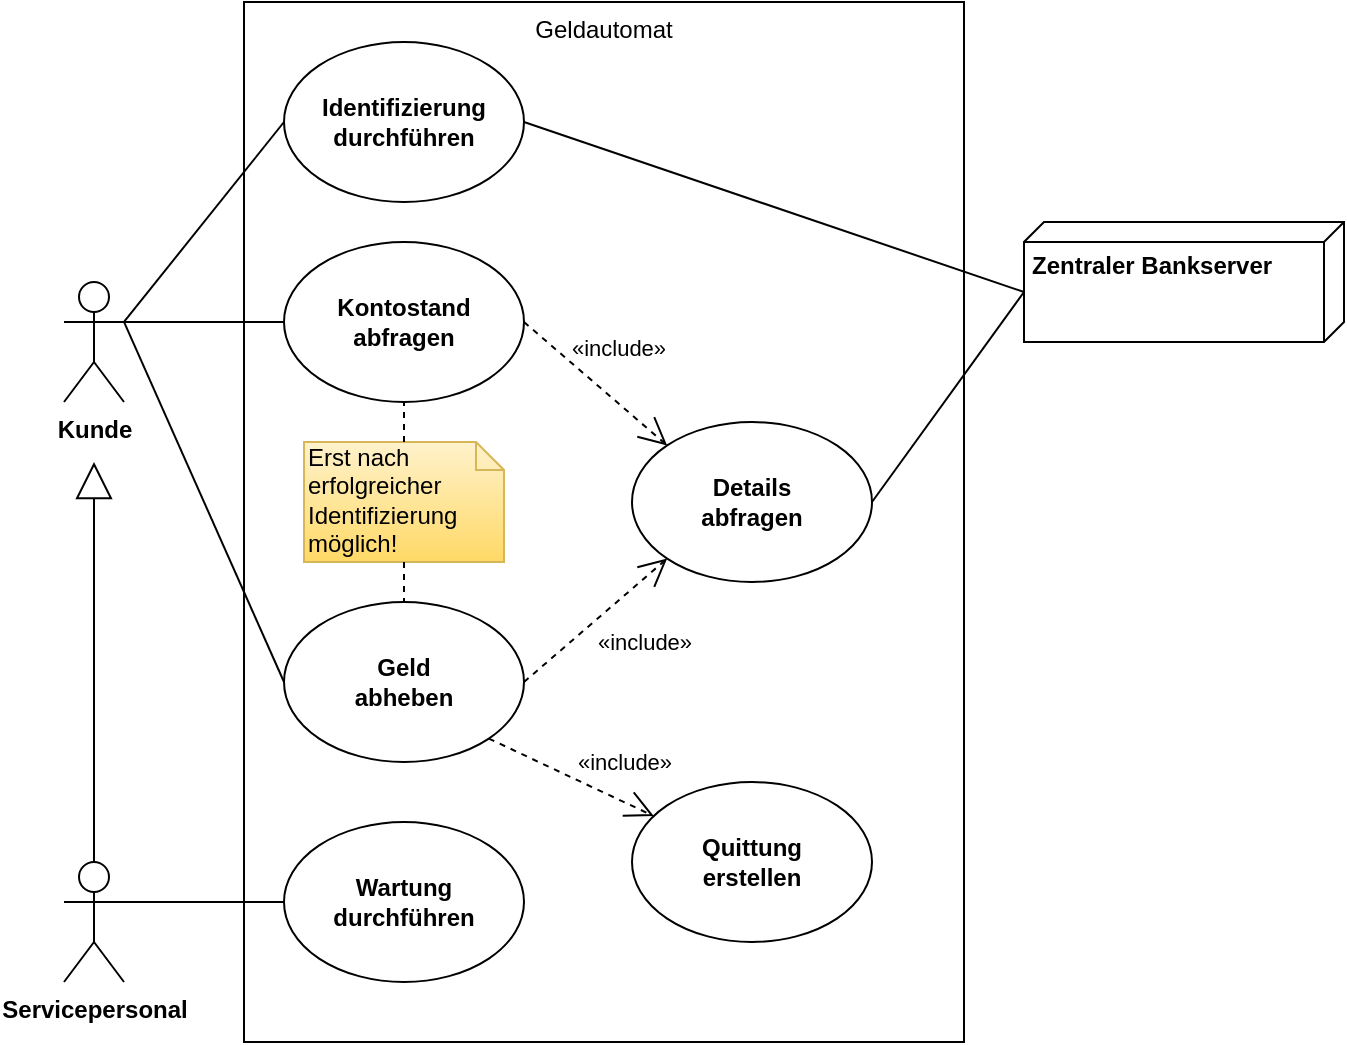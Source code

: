 <mxfile version="13.4.2" type="device"><diagram id="8o4jot_LDvJK4G_tHTqe" name="Page-1"><mxGraphModel dx="1422" dy="752" grid="1" gridSize="10" guides="1" tooltips="1" connect="1" arrows="1" fold="1" page="1" pageScale="1" pageWidth="827" pageHeight="1169" math="0" shadow="0"><root><mxCell id="0"/><mxCell id="1" parent="0"/><mxCell id="KGXMPvJzG-CdBeTMElgn-68" value="&lt;b&gt;Kunde&lt;/b&gt;" style="shape=umlActor;verticalLabelPosition=bottom;verticalAlign=top;html=1;outlineConnect=0;" vertex="1" parent="1"><mxGeometry x="160" y="690" width="30" height="60" as="geometry"/></mxCell><mxCell id="KGXMPvJzG-CdBeTMElgn-69" value="Geldautomat" style="rounded=0;whiteSpace=wrap;html=1;verticalAlign=top;" vertex="1" parent="1"><mxGeometry x="250" y="550" width="360" height="520" as="geometry"/></mxCell><mxCell id="KGXMPvJzG-CdBeTMElgn-70" value="&lt;b&gt;Kontostand abfragen&lt;br&gt;&lt;/b&gt;" style="ellipse;whiteSpace=wrap;html=1;" vertex="1" parent="1"><mxGeometry x="270" y="670" width="120" height="80" as="geometry"/></mxCell><mxCell id="KGXMPvJzG-CdBeTMElgn-72" value="«include»" style="endArrow=open;endSize=12;dashed=1;html=1;strokeColor=#000000;exitX=1;exitY=0.5;exitDx=0;exitDy=0;entryX=0;entryY=0;entryDx=0;entryDy=0;" edge="1" parent="1" source="KGXMPvJzG-CdBeTMElgn-70" target="KGXMPvJzG-CdBeTMElgn-86"><mxGeometry x="-0.054" y="21" width="160" relative="1" as="geometry"><mxPoint x="370" y="580" as="sourcePoint"/><mxPoint x="480" y="580" as="targetPoint"/><mxPoint as="offset"/></mxGeometry></mxCell><mxCell id="KGXMPvJzG-CdBeTMElgn-73" value="" style="endArrow=none;html=1;strokeColor=#000000;exitX=1;exitY=0.333;exitDx=0;exitDy=0;exitPerimeter=0;entryX=0;entryY=0.5;entryDx=0;entryDy=0;" edge="1" parent="1" source="KGXMPvJzG-CdBeTMElgn-68" target="KGXMPvJzG-CdBeTMElgn-70"><mxGeometry width="50" height="50" relative="1" as="geometry"><mxPoint x="430" y="620" as="sourcePoint"/><mxPoint x="480" y="570" as="targetPoint"/></mxGeometry></mxCell><mxCell id="KGXMPvJzG-CdBeTMElgn-74" value="&lt;b&gt;Geld&lt;br&gt;abheben&lt;br&gt;&lt;/b&gt;" style="ellipse;whiteSpace=wrap;html=1;" vertex="1" parent="1"><mxGeometry x="270" y="850" width="120" height="80" as="geometry"/></mxCell><mxCell id="KGXMPvJzG-CdBeTMElgn-81" value="&lt;b&gt;Servicepersonal&lt;/b&gt;" style="shape=umlActor;verticalLabelPosition=bottom;verticalAlign=top;html=1;outlineConnect=0;" vertex="1" parent="1"><mxGeometry x="160" y="980" width="30" height="60" as="geometry"/></mxCell><mxCell id="KGXMPvJzG-CdBeTMElgn-82" value="" style="endArrow=block;endSize=16;endFill=0;html=1;strokeColor=#000000;exitX=0.5;exitY=0;exitDx=0;exitDy=0;exitPerimeter=0;" edge="1" parent="1" source="KGXMPvJzG-CdBeTMElgn-81"><mxGeometry width="160" relative="1" as="geometry"><mxPoint x="500" y="840" as="sourcePoint"/><mxPoint x="175" y="780" as="targetPoint"/></mxGeometry></mxCell><mxCell id="KGXMPvJzG-CdBeTMElgn-83" value="&lt;b&gt;Wartung durchführen&lt;br&gt;&lt;/b&gt;" style="ellipse;whiteSpace=wrap;html=1;" vertex="1" parent="1"><mxGeometry x="270" y="960" width="120" height="80" as="geometry"/></mxCell><mxCell id="KGXMPvJzG-CdBeTMElgn-84" value="" style="endArrow=none;html=1;strokeColor=#000000;exitX=1;exitY=0.333;exitDx=0;exitDy=0;exitPerimeter=0;entryX=0;entryY=0.5;entryDx=0;entryDy=0;" edge="1" parent="1" source="KGXMPvJzG-CdBeTMElgn-81" target="KGXMPvJzG-CdBeTMElgn-83"><mxGeometry width="50" height="50" relative="1" as="geometry"><mxPoint x="80" y="840" as="sourcePoint"/><mxPoint x="190" y="800" as="targetPoint"/></mxGeometry></mxCell><mxCell id="KGXMPvJzG-CdBeTMElgn-85" value="&lt;b&gt;Zentraler Bankserver&lt;/b&gt;" style="verticalAlign=top;align=left;spacingTop=8;spacingLeft=2;spacingRight=12;shape=cube;size=10;direction=south;fontStyle=0;html=1;" vertex="1" parent="1"><mxGeometry x="640" y="660" width="160" height="60" as="geometry"/></mxCell><mxCell id="KGXMPvJzG-CdBeTMElgn-86" value="&lt;b&gt;Details&lt;br&gt;abfragen&lt;br&gt;&lt;/b&gt;" style="ellipse;whiteSpace=wrap;html=1;" vertex="1" parent="1"><mxGeometry x="444" y="760" width="120" height="80" as="geometry"/></mxCell><mxCell id="KGXMPvJzG-CdBeTMElgn-87" value="&lt;b&gt;Identifizierung&lt;br&gt;durchführen&lt;br&gt;&lt;/b&gt;" style="ellipse;whiteSpace=wrap;html=1;" vertex="1" parent="1"><mxGeometry x="270" y="570" width="120" height="80" as="geometry"/></mxCell><mxCell id="KGXMPvJzG-CdBeTMElgn-88" value="&lt;b&gt;Quittung&lt;br&gt;erstellen&lt;br&gt;&lt;/b&gt;" style="ellipse;whiteSpace=wrap;html=1;" vertex="1" parent="1"><mxGeometry x="444" y="940" width="120" height="80" as="geometry"/></mxCell><mxCell id="KGXMPvJzG-CdBeTMElgn-91" value="" style="endArrow=none;html=1;strokeColor=#000000;exitX=1;exitY=0.333;exitDx=0;exitDy=0;exitPerimeter=0;entryX=0;entryY=0.5;entryDx=0;entryDy=0;" edge="1" parent="1" source="KGXMPvJzG-CdBeTMElgn-68" target="KGXMPvJzG-CdBeTMElgn-74"><mxGeometry width="50" height="50" relative="1" as="geometry"><mxPoint x="80" y="760" as="sourcePoint"/><mxPoint x="190" y="720" as="targetPoint"/></mxGeometry></mxCell><mxCell id="KGXMPvJzG-CdBeTMElgn-92" value="" style="endArrow=none;html=1;strokeColor=#000000;exitX=1;exitY=0.5;exitDx=0;exitDy=0;entryX=0;entryY=0;entryDx=35;entryDy=160;entryPerimeter=0;" edge="1" parent="1" source="KGXMPvJzG-CdBeTMElgn-87" target="KGXMPvJzG-CdBeTMElgn-85"><mxGeometry width="50" height="50" relative="1" as="geometry"><mxPoint x="170" y="760" as="sourcePoint"/><mxPoint x="660" y="785" as="targetPoint"/></mxGeometry></mxCell><mxCell id="KGXMPvJzG-CdBeTMElgn-93" value="«include»" style="endArrow=open;endSize=12;dashed=1;html=1;strokeColor=#000000;exitX=1;exitY=1;exitDx=0;exitDy=0;" edge="1" parent="1" source="KGXMPvJzG-CdBeTMElgn-74" target="KGXMPvJzG-CdBeTMElgn-88"><mxGeometry x="0.452" y="18" width="160" relative="1" as="geometry"><mxPoint x="400" y="900" as="sourcePoint"/><mxPoint x="487.574" y="828.284" as="targetPoint"/><mxPoint as="offset"/></mxGeometry></mxCell><mxCell id="KGXMPvJzG-CdBeTMElgn-94" value="" style="endArrow=none;html=1;strokeColor=#000000;exitX=1;exitY=0.5;exitDx=0;exitDy=0;entryX=0;entryY=0;entryDx=35;entryDy=160;entryPerimeter=0;" edge="1" parent="1" source="KGXMPvJzG-CdBeTMElgn-86" target="KGXMPvJzG-CdBeTMElgn-85"><mxGeometry width="50" height="50" relative="1" as="geometry"><mxPoint x="590" y="720" as="sourcePoint"/><mxPoint x="670" y="835" as="targetPoint"/></mxGeometry></mxCell><mxCell id="KGXMPvJzG-CdBeTMElgn-95" value="«include»" style="endArrow=open;endSize=12;dashed=1;html=1;strokeColor=#000000;exitX=1;exitY=0.5;exitDx=0;exitDy=0;entryX=0;entryY=1;entryDx=0;entryDy=0;" edge="1" parent="1" source="KGXMPvJzG-CdBeTMElgn-74" target="KGXMPvJzG-CdBeTMElgn-86"><mxGeometry x="0.238" y="-24" width="160" relative="1" as="geometry"><mxPoint x="400" y="800" as="sourcePoint"/><mxPoint x="461.574" y="868.284" as="targetPoint"/><mxPoint as="offset"/></mxGeometry></mxCell><mxCell id="KGXMPvJzG-CdBeTMElgn-97" value="" style="endArrow=none;html=1;strokeColor=#000000;exitX=1;exitY=0.333;exitDx=0;exitDy=0;exitPerimeter=0;entryX=0;entryY=0.5;entryDx=0;entryDy=0;" edge="1" parent="1" source="KGXMPvJzG-CdBeTMElgn-68" target="KGXMPvJzG-CdBeTMElgn-87"><mxGeometry width="50" height="50" relative="1" as="geometry"><mxPoint x="80" y="720" as="sourcePoint"/><mxPoint x="190" y="720" as="targetPoint"/></mxGeometry></mxCell><mxCell id="KGXMPvJzG-CdBeTMElgn-98" value="Erst nach erfolgreicher Identifizierung möglich!" style="shape=note;whiteSpace=wrap;html=1;size=14;verticalAlign=top;align=left;spacingTop=-6;fillColor=#fff2cc;strokeColor=#d6b656;gradientColor=#ffd966;" vertex="1" parent="1"><mxGeometry x="280" y="770" width="100" height="60" as="geometry"/></mxCell><mxCell id="KGXMPvJzG-CdBeTMElgn-99" value="" style="endArrow=none;dashed=1;html=1;strokeColor=#000000;exitX=0.5;exitY=0;exitDx=0;exitDy=0;exitPerimeter=0;entryX=0.5;entryY=1;entryDx=0;entryDy=0;" edge="1" parent="1" source="KGXMPvJzG-CdBeTMElgn-98" target="KGXMPvJzG-CdBeTMElgn-70"><mxGeometry width="50" height="50" relative="1" as="geometry"><mxPoint x="430" y="770" as="sourcePoint"/><mxPoint x="480" y="720" as="targetPoint"/></mxGeometry></mxCell><mxCell id="KGXMPvJzG-CdBeTMElgn-100" value="" style="endArrow=none;dashed=1;html=1;strokeColor=#000000;exitX=0.5;exitY=1;exitDx=0;exitDy=0;exitPerimeter=0;entryX=0.5;entryY=0;entryDx=0;entryDy=0;" edge="1" parent="1" source="KGXMPvJzG-CdBeTMElgn-98" target="KGXMPvJzG-CdBeTMElgn-74"><mxGeometry width="50" height="50" relative="1" as="geometry"><mxPoint x="190" y="910" as="sourcePoint"/><mxPoint x="297.574" y="828.284" as="targetPoint"/></mxGeometry></mxCell></root></mxGraphModel></diagram></mxfile>